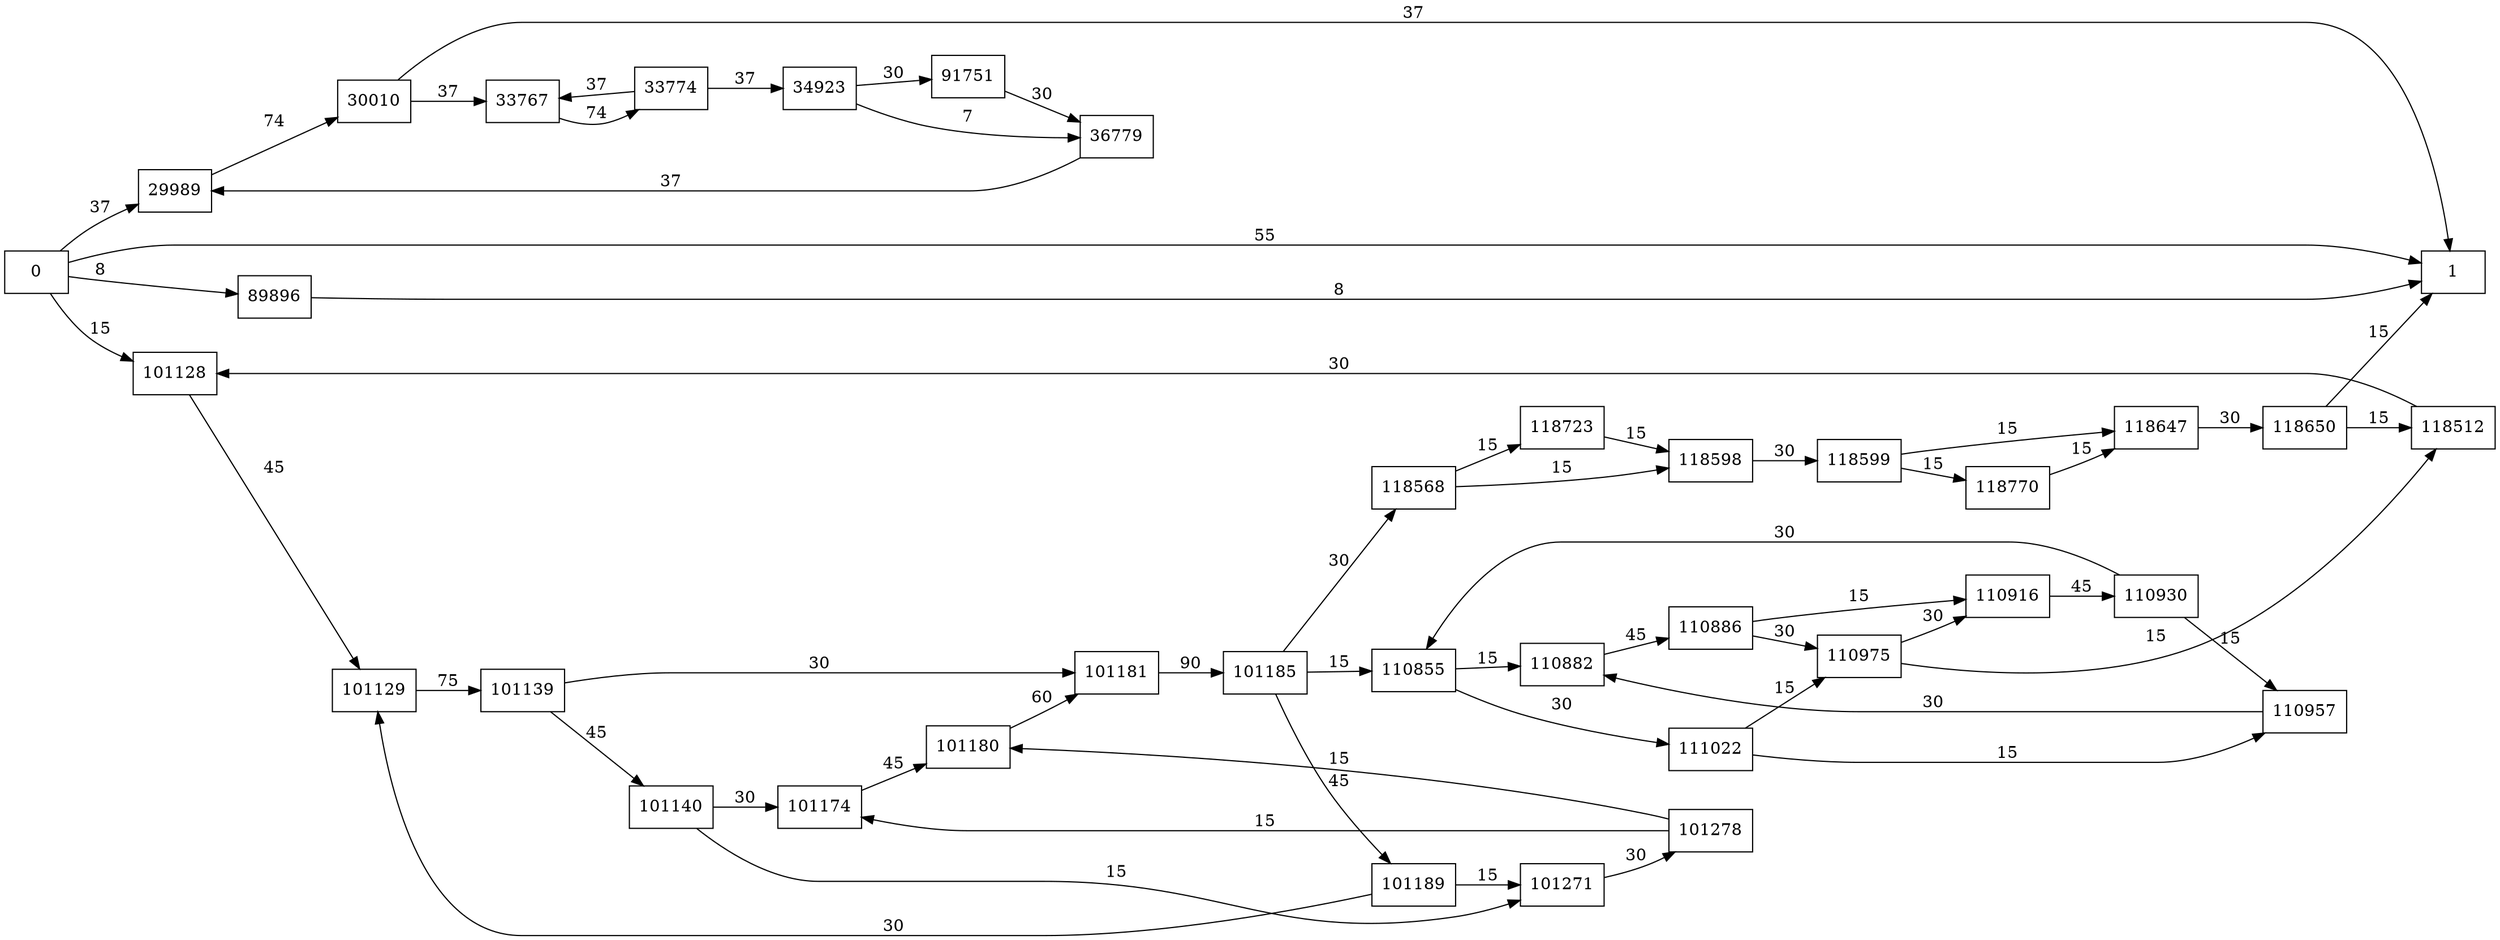 digraph {
	graph [rankdir=LR]
	node [shape=rectangle]
	29989 -> 30010 [label=74]
	30010 -> 33767 [label=37]
	30010 -> 1 [label=37]
	33767 -> 33774 [label=74]
	33774 -> 33767 [label=37]
	33774 -> 34923 [label=37]
	34923 -> 36779 [label=7]
	34923 -> 91751 [label=30]
	36779 -> 29989 [label=37]
	89896 -> 1 [label=8]
	91751 -> 36779 [label=30]
	101128 -> 101129 [label=45]
	101129 -> 101139 [label=75]
	101139 -> 101140 [label=45]
	101139 -> 101181 [label=30]
	101140 -> 101174 [label=30]
	101140 -> 101271 [label=15]
	101174 -> 101180 [label=45]
	101180 -> 101181 [label=60]
	101181 -> 101185 [label=90]
	101185 -> 101189 [label=45]
	101185 -> 110855 [label=15]
	101185 -> 118568 [label=30]
	101189 -> 101129 [label=30]
	101189 -> 101271 [label=15]
	101271 -> 101278 [label=30]
	101278 -> 101174 [label=15]
	101278 -> 101180 [label=15]
	110855 -> 110882 [label=15]
	110855 -> 111022 [label=30]
	110882 -> 110886 [label=45]
	110886 -> 110975 [label=30]
	110886 -> 110916 [label=15]
	110916 -> 110930 [label=45]
	110930 -> 110957 [label=15]
	110930 -> 110855 [label=30]
	110957 -> 110882 [label=30]
	110975 -> 110916 [label=30]
	110975 -> 118512 [label=15]
	111022 -> 110957 [label=15]
	111022 -> 110975 [label=15]
	118512 -> 101128 [label=30]
	118568 -> 118598 [label=15]
	118568 -> 118723 [label=15]
	118598 -> 118599 [label=30]
	118599 -> 118647 [label=15]
	118599 -> 118770 [label=15]
	118647 -> 118650 [label=30]
	118650 -> 118512 [label=15]
	118650 -> 1 [label=15]
	118723 -> 118598 [label=15]
	118770 -> 118647 [label=15]
	0 -> 1 [label=55]
	0 -> 29989 [label=37]
	0 -> 89896 [label=8]
	0 -> 101128 [label=15]
}
